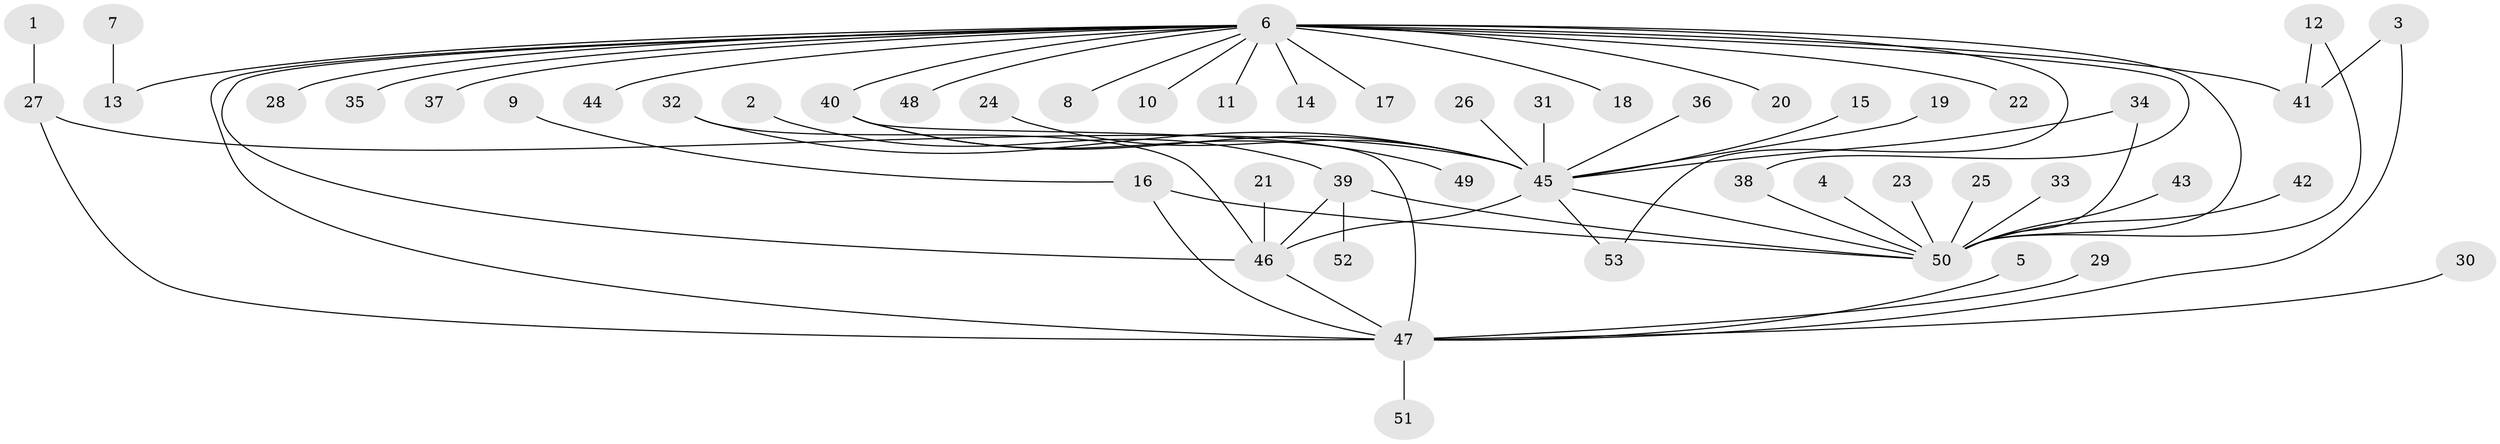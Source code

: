 // original degree distribution, {11: 0.01904761904761905, 17: 0.009523809523809525, 4: 0.0380952380952381, 2: 0.23809523809523808, 1: 0.5523809523809524, 18: 0.009523809523809525, 16: 0.009523809523809525, 3: 0.08571428571428572, 7: 0.009523809523809525, 5: 0.009523809523809525, 6: 0.01904761904761905}
// Generated by graph-tools (version 1.1) at 2025/25/03/09/25 03:25:56]
// undirected, 53 vertices, 65 edges
graph export_dot {
graph [start="1"]
  node [color=gray90,style=filled];
  1;
  2;
  3;
  4;
  5;
  6;
  7;
  8;
  9;
  10;
  11;
  12;
  13;
  14;
  15;
  16;
  17;
  18;
  19;
  20;
  21;
  22;
  23;
  24;
  25;
  26;
  27;
  28;
  29;
  30;
  31;
  32;
  33;
  34;
  35;
  36;
  37;
  38;
  39;
  40;
  41;
  42;
  43;
  44;
  45;
  46;
  47;
  48;
  49;
  50;
  51;
  52;
  53;
  1 -- 27 [weight=1.0];
  2 -- 39 [weight=1.0];
  3 -- 41 [weight=1.0];
  3 -- 47 [weight=1.0];
  4 -- 50 [weight=1.0];
  5 -- 47 [weight=1.0];
  6 -- 8 [weight=1.0];
  6 -- 10 [weight=1.0];
  6 -- 11 [weight=1.0];
  6 -- 13 [weight=1.0];
  6 -- 14 [weight=1.0];
  6 -- 17 [weight=1.0];
  6 -- 18 [weight=1.0];
  6 -- 20 [weight=1.0];
  6 -- 22 [weight=1.0];
  6 -- 28 [weight=1.0];
  6 -- 35 [weight=1.0];
  6 -- 37 [weight=1.0];
  6 -- 38 [weight=1.0];
  6 -- 40 [weight=1.0];
  6 -- 41 [weight=2.0];
  6 -- 44 [weight=1.0];
  6 -- 46 [weight=1.0];
  6 -- 47 [weight=1.0];
  6 -- 48 [weight=1.0];
  6 -- 50 [weight=3.0];
  6 -- 53 [weight=1.0];
  7 -- 13 [weight=1.0];
  9 -- 16 [weight=1.0];
  12 -- 41 [weight=1.0];
  12 -- 50 [weight=1.0];
  15 -- 45 [weight=1.0];
  16 -- 47 [weight=1.0];
  16 -- 50 [weight=1.0];
  19 -- 45 [weight=1.0];
  21 -- 46 [weight=1.0];
  23 -- 50 [weight=1.0];
  24 -- 45 [weight=1.0];
  25 -- 50 [weight=1.0];
  26 -- 45 [weight=1.0];
  27 -- 45 [weight=1.0];
  27 -- 47 [weight=1.0];
  29 -- 47 [weight=1.0];
  30 -- 47 [weight=1.0];
  31 -- 45 [weight=1.0];
  32 -- 45 [weight=1.0];
  32 -- 46 [weight=1.0];
  33 -- 50 [weight=1.0];
  34 -- 45 [weight=1.0];
  34 -- 50 [weight=1.0];
  36 -- 45 [weight=1.0];
  38 -- 50 [weight=1.0];
  39 -- 46 [weight=1.0];
  39 -- 50 [weight=2.0];
  39 -- 52 [weight=1.0];
  40 -- 45 [weight=1.0];
  40 -- 47 [weight=1.0];
  40 -- 49 [weight=1.0];
  42 -- 50 [weight=1.0];
  43 -- 50 [weight=1.0];
  45 -- 46 [weight=2.0];
  45 -- 50 [weight=1.0];
  45 -- 53 [weight=1.0];
  46 -- 47 [weight=1.0];
  47 -- 51 [weight=1.0];
}
